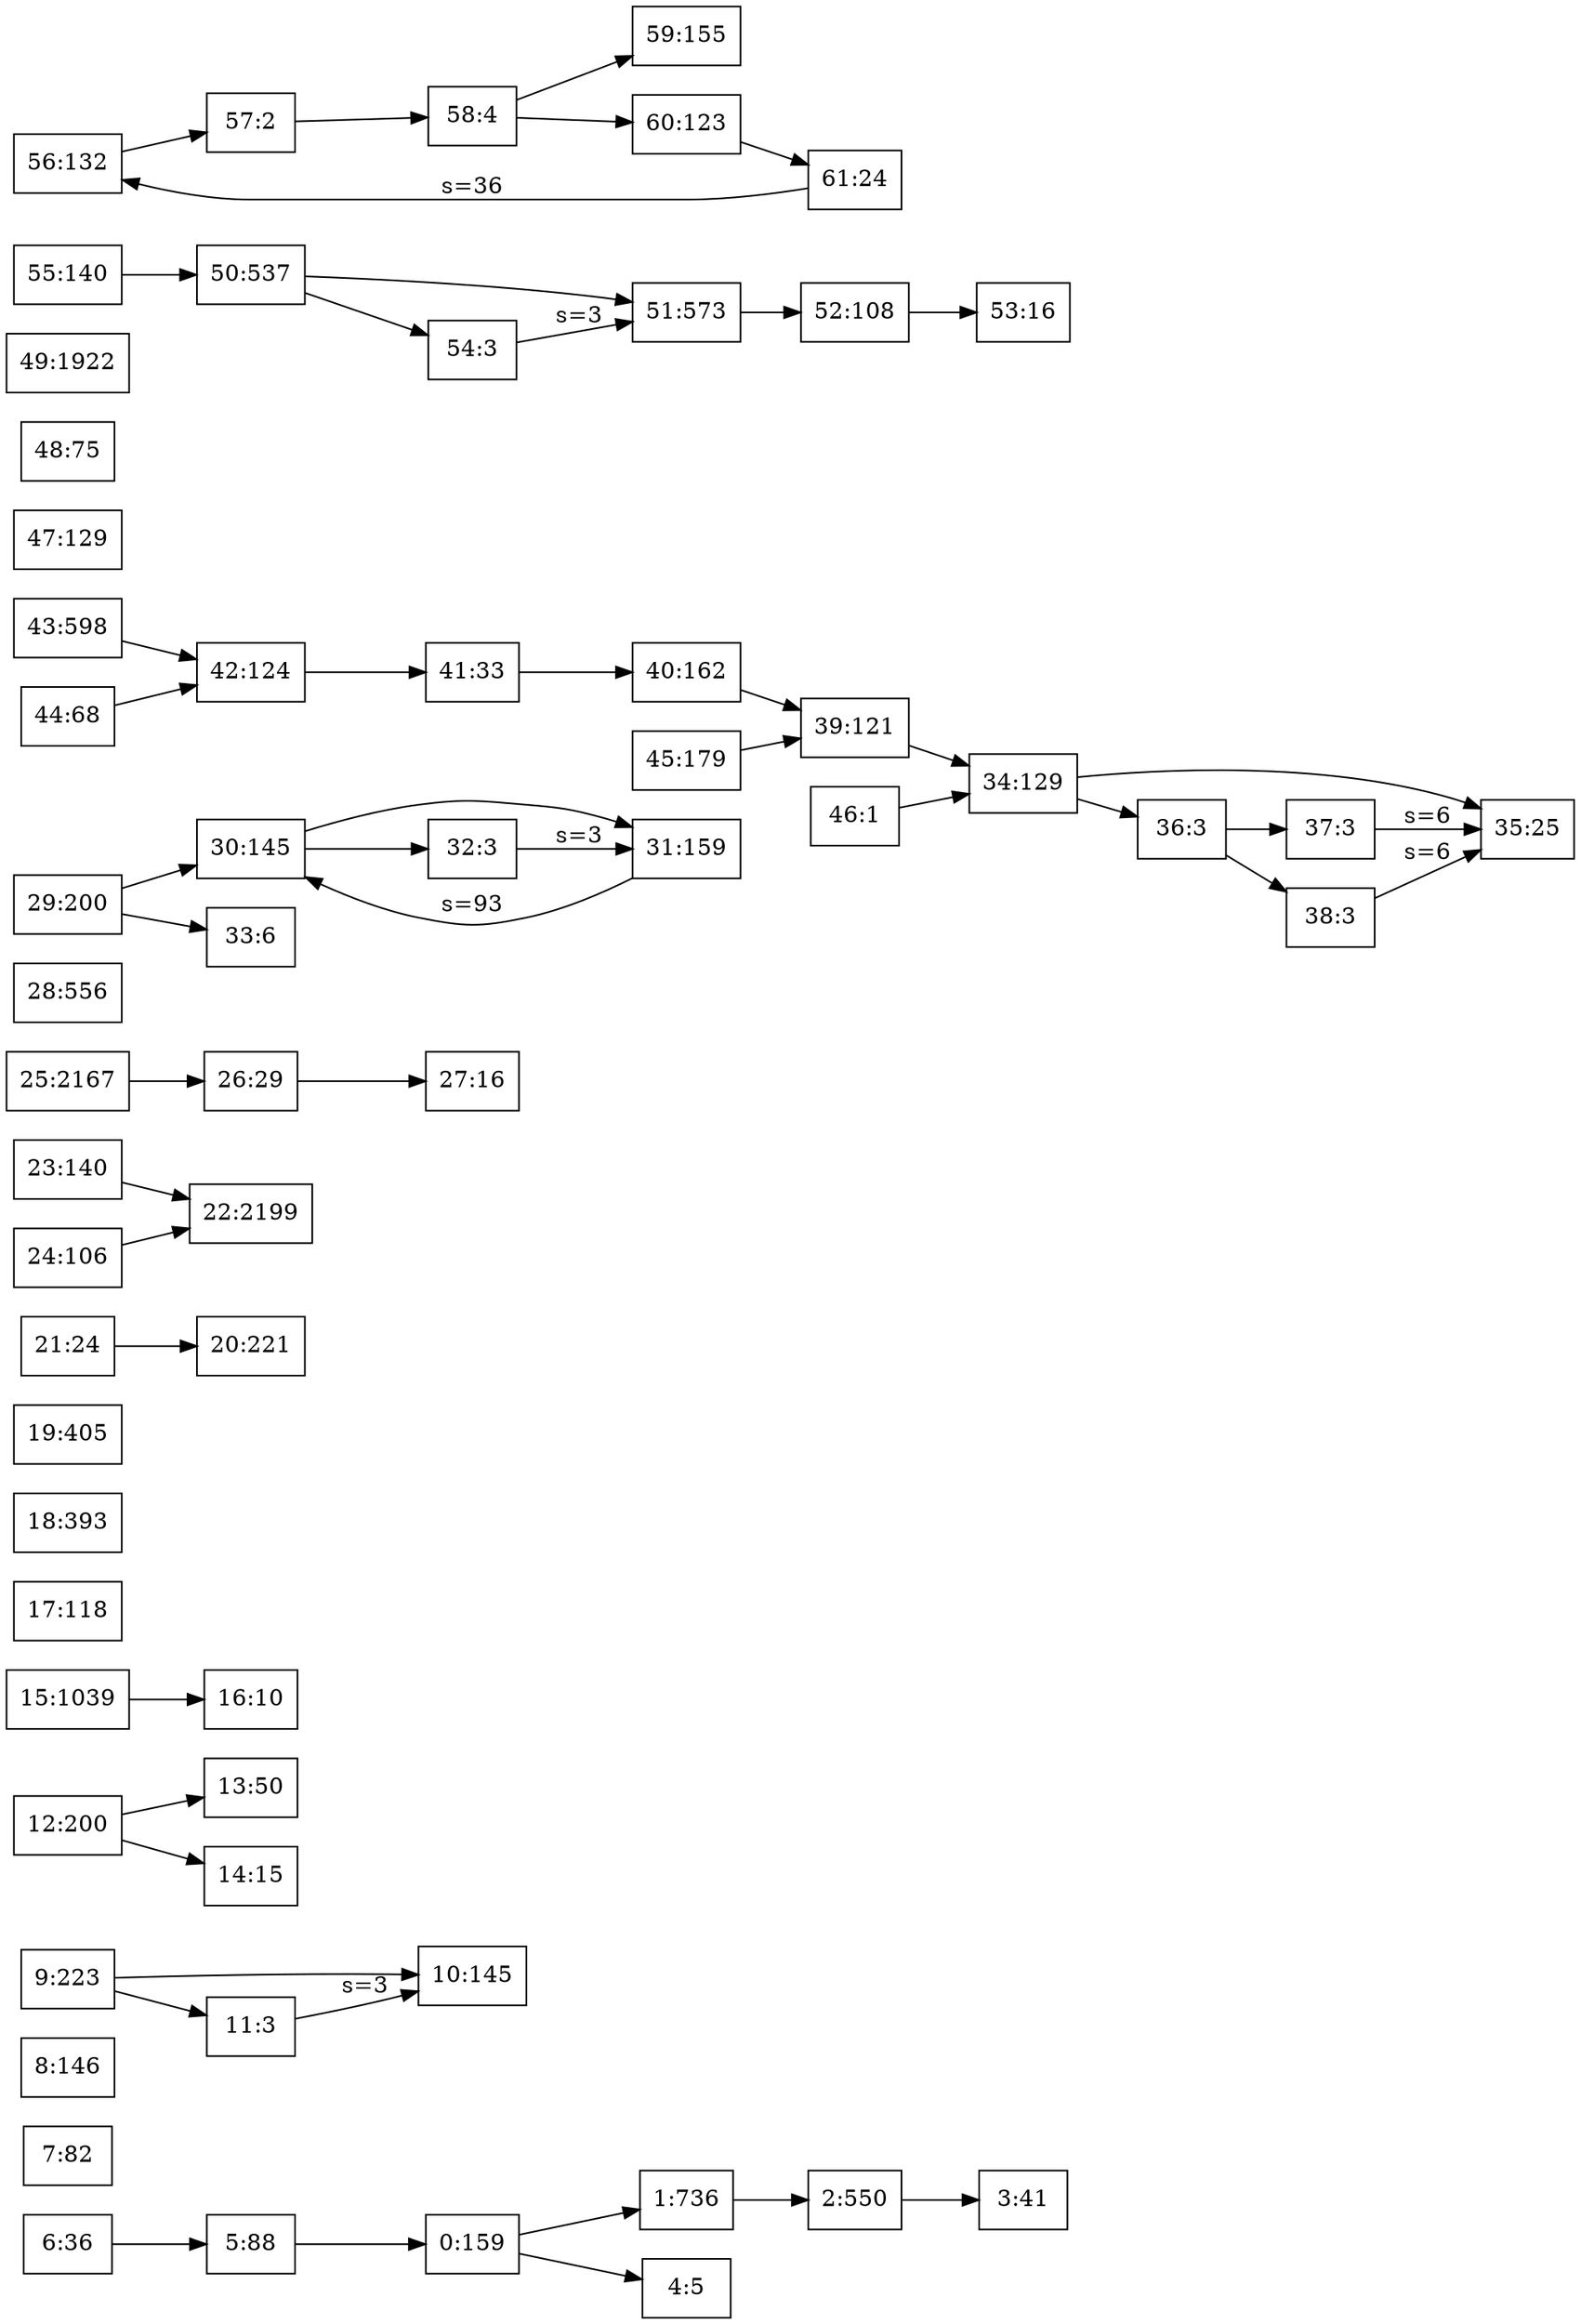 digraph g { 
	rankdir = LR 
	0 [shape=box, label="0:159"] 
	0 -> 1
	0 -> 4
	1 [shape=box, label="1:736"] 
	1 -> 2
	2 [shape=box, label="2:550"] 
	2 -> 3
	3 [shape=box, label="3:41"] 
	4 [shape=box, label="4:5"] 
	5 [shape=box, label="5:88"] 
	5 -> 0
	6 [shape=box, label="6:36"] 
	6 -> 5
	7 [shape=box, label="7:82"] 
	8 [shape=box, label="8:146"] 
	9 [shape=box, label="9:223"] 
	9 -> 10
	9 -> 11
	10 [shape=box, label="10:145"] 
	11 [shape=box, label="11:3"] 
	11 -> 10 [label="s=3"] 
	12 [shape=box, label="12:200"] 
	12 -> 13
	12 -> 14
	13 [shape=box, label="13:50"] 
	14 [shape=box, label="14:15"] 
	15 [shape=box, label="15:1039"] 
	15 -> 16
	16 [shape=box, label="16:10"] 
	17 [shape=box, label="17:118"] 
	18 [shape=box, label="18:393"] 
	19 [shape=box, label="19:405"] 
	20 [shape=box, label="20:221"] 
	21 [shape=box, label="21:24"] 
	21 -> 20
	22 [shape=box, label="22:2199"] 
	23 [shape=box, label="23:140"] 
	23 -> 22
	24 [shape=box, label="24:106"] 
	24 -> 22
	25 [shape=box, label="25:2167"] 
	25 -> 26
	26 [shape=box, label="26:29"] 
	26 -> 27
	27 [shape=box, label="27:16"] 
	28 [shape=box, label="28:556"] 
	29 [shape=box, label="29:200"] 
	29 -> 30
	29 -> 33
	30 [shape=box, label="30:145"] 
	30 -> 31
	30 -> 32
	31 [shape=box, label="31:159"] 
	31 -> 30 [label="s=93"] 
	32 [shape=box, label="32:3"] 
	32 -> 31 [label="s=3"] 
	33 [shape=box, label="33:6"] 
	34 [shape=box, label="34:129"] 
	34 -> 35
	34 -> 36
	35 [shape=box, label="35:25"] 
	36 [shape=box, label="36:3"] 
	36 -> 37
	36 -> 38
	37 [shape=box, label="37:3"] 
	37 -> 35 [label="s=6"] 
	38 [shape=box, label="38:3"] 
	38 -> 35 [label="s=6"] 
	39 [shape=box, label="39:121"] 
	39 -> 34
	40 [shape=box, label="40:162"] 
	40 -> 39
	41 [shape=box, label="41:33"] 
	41 -> 40
	42 [shape=box, label="42:124"] 
	42 -> 41
	43 [shape=box, label="43:598"] 
	43 -> 42
	44 [shape=box, label="44:68"] 
	44 -> 42
	45 [shape=box, label="45:179"] 
	45 -> 39
	46 [shape=box, label="46:1"] 
	46 -> 34
	47 [shape=box, label="47:129"] 
	48 [shape=box, label="48:75"] 
	49 [shape=box, label="49:1922"] 
	50 [shape=box, label="50:537"] 
	50 -> 51
	50 -> 54
	51 [shape=box, label="51:573"] 
	51 -> 52
	52 [shape=box, label="52:108"] 
	52 -> 53
	53 [shape=box, label="53:16"] 
	54 [shape=box, label="54:3"] 
	54 -> 51 [label="s=3"] 
	55 [shape=box, label="55:140"] 
	55 -> 50
	56 [shape=box, label="56:132"] 
	56 -> 57
	57 [shape=box, label="57:2"] 
	57 -> 58
	58 [shape=box, label="58:4"] 
	58 -> 59
	58 -> 60
	59 [shape=box, label="59:155"] 
	60 [shape=box, label="60:123"] 
	60 -> 61
	61 [shape=box, label="61:24"] 
	61 -> 56 [label="s=36"] 
} 
